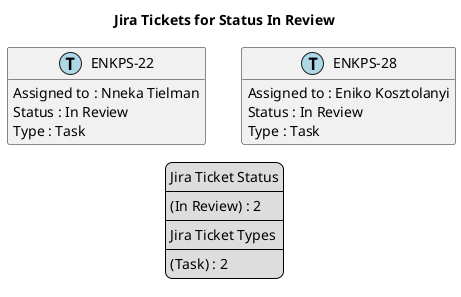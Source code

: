 @startuml
'https://plantuml.com/class-diagram

' GENERATE CLASS DIAGRAM ===========
' Generated at    : Tue Apr 23 13:03:14 CEST 2024

title Jira Tickets for Status In Review
hide empty members

legend
Jira Ticket Status
----
(In Review) : 2
----
Jira Ticket Types
----
(Task) : 2
end legend


' Tickets =======
class "ENKPS-22" << (T,lightblue) >> {
  Assigned to : Nneka Tielman
  Status : In Review
  Type : Task
}

class "ENKPS-28" << (T,lightblue) >> {
  Assigned to : Eniko Kosztolanyi
  Status : In Review
  Type : Task
}



' Links =======


@enduml
